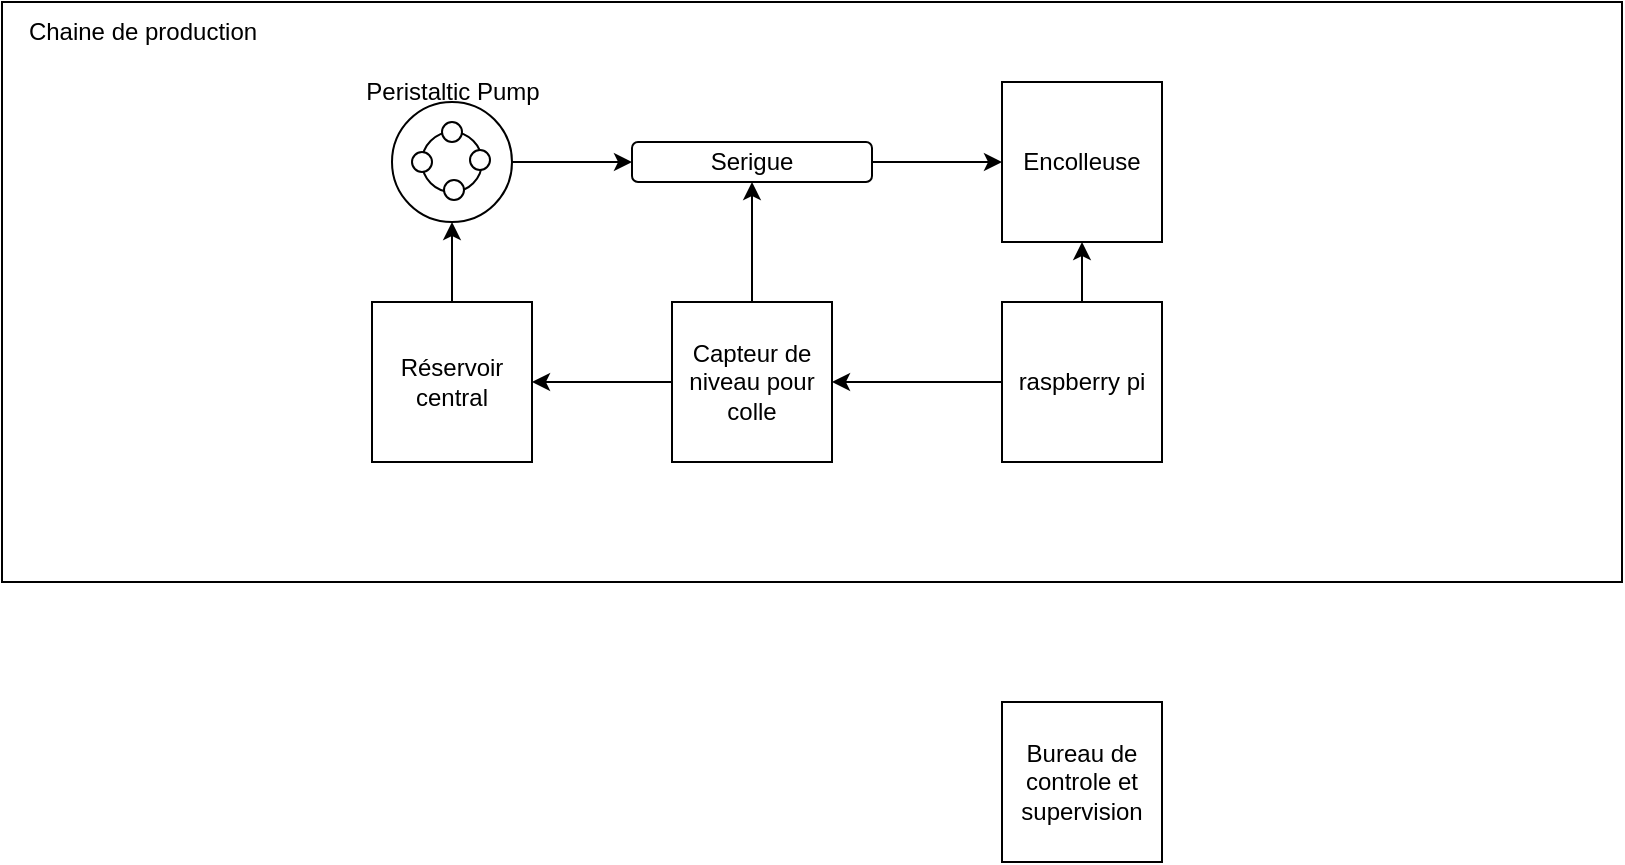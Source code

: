 <mxfile version="26.0.13">
  <diagram name="Page-1" id="dKGNPrQp20S2oc_OehTf">
    <mxGraphModel dx="1674" dy="762" grid="1" gridSize="10" guides="1" tooltips="1" connect="1" arrows="1" fold="1" page="1" pageScale="1" pageWidth="850" pageHeight="1100" math="0" shadow="0">
      <root>
        <mxCell id="0" />
        <mxCell id="1" parent="0" />
        <mxCell id="VFK6MuSM5W3HrAx0-VE9-5" value="" style="group" vertex="1" connectable="0" parent="1">
          <mxGeometry x="20" y="440" width="810" height="290" as="geometry" />
        </mxCell>
        <mxCell id="VFK6MuSM5W3HrAx0-VE9-6" value="" style="group" vertex="1" connectable="0" parent="VFK6MuSM5W3HrAx0-VE9-5">
          <mxGeometry width="810" height="290" as="geometry" />
        </mxCell>
        <mxCell id="VFK6MuSM5W3HrAx0-VE9-3" value="" style="rounded=0;whiteSpace=wrap;html=1;" vertex="1" parent="VFK6MuSM5W3HrAx0-VE9-6">
          <mxGeometry width="810" height="290" as="geometry" />
        </mxCell>
        <mxCell id="VFK6MuSM5W3HrAx0-VE9-4" value="Chaine de production" style="text;html=1;align=center;verticalAlign=middle;resizable=0;points=[];autosize=1;strokeColor=none;fillColor=none;" vertex="1" parent="VFK6MuSM5W3HrAx0-VE9-6">
          <mxGeometry width="140" height="30" as="geometry" />
        </mxCell>
        <mxCell id="X8hCXNgWhETL42D7RwJg-40" style="edgeStyle=orthogonalEdgeStyle;rounded=0;orthogonalLoop=1;jettySize=auto;html=1;entryX=0.5;entryY=1;entryDx=0;entryDy=0;" parent="1" source="X8hCXNgWhETL42D7RwJg-11" target="X8hCXNgWhETL42D7RwJg-16" edge="1">
          <mxGeometry relative="1" as="geometry" />
        </mxCell>
        <mxCell id="X8hCXNgWhETL42D7RwJg-11" value="Réservoir central" style="whiteSpace=wrap;html=1;aspect=fixed;" parent="1" vertex="1">
          <mxGeometry x="205" y="590" width="80" height="80" as="geometry" />
        </mxCell>
        <mxCell id="X8hCXNgWhETL42D7RwJg-26" value="" style="group" parent="1" vertex="1" connectable="0">
          <mxGeometry x="215" y="490.0" width="60" height="60" as="geometry" />
        </mxCell>
        <mxCell id="X8hCXNgWhETL42D7RwJg-16" value="" style="ellipse;whiteSpace=wrap;html=1;aspect=fixed;" parent="X8hCXNgWhETL42D7RwJg-26" vertex="1">
          <mxGeometry width="60" height="60" as="geometry" />
        </mxCell>
        <mxCell id="X8hCXNgWhETL42D7RwJg-18" value="" style="ellipse;whiteSpace=wrap;html=1;aspect=fixed;" parent="X8hCXNgWhETL42D7RwJg-26" vertex="1">
          <mxGeometry x="15" y="15" width="30" height="30" as="geometry" />
        </mxCell>
        <mxCell id="X8hCXNgWhETL42D7RwJg-19" value="" style="ellipse;whiteSpace=wrap;html=1;aspect=fixed;" parent="X8hCXNgWhETL42D7RwJg-26" vertex="1">
          <mxGeometry x="25" y="10" width="10" height="10" as="geometry" />
        </mxCell>
        <mxCell id="X8hCXNgWhETL42D7RwJg-20" value="" style="ellipse;whiteSpace=wrap;html=1;aspect=fixed;" parent="X8hCXNgWhETL42D7RwJg-26" vertex="1">
          <mxGeometry x="10" y="25" width="10" height="10" as="geometry" />
        </mxCell>
        <mxCell id="X8hCXNgWhETL42D7RwJg-21" value="" style="ellipse;whiteSpace=wrap;html=1;aspect=fixed;" parent="X8hCXNgWhETL42D7RwJg-26" vertex="1">
          <mxGeometry x="39" y="24" width="10" height="10" as="geometry" />
        </mxCell>
        <mxCell id="X8hCXNgWhETL42D7RwJg-23" value="" style="ellipse;whiteSpace=wrap;html=1;aspect=fixed;" parent="X8hCXNgWhETL42D7RwJg-26" vertex="1">
          <mxGeometry x="26" y="39" width="10" height="10" as="geometry" />
        </mxCell>
        <mxCell id="X8hCXNgWhETL42D7RwJg-27" value="Peristaltic Pump" style="text;html=1;align=center;verticalAlign=middle;resizable=0;points=[];autosize=1;strokeColor=none;fillColor=none;" parent="1" vertex="1">
          <mxGeometry x="190" y="470" width="110" height="30" as="geometry" />
        </mxCell>
        <mxCell id="X8hCXNgWhETL42D7RwJg-28" value="Encolleuse" style="whiteSpace=wrap;html=1;aspect=fixed;" parent="1" vertex="1">
          <mxGeometry x="520" y="480" width="80" height="80" as="geometry" />
        </mxCell>
        <mxCell id="X8hCXNgWhETL42D7RwJg-39" style="edgeStyle=orthogonalEdgeStyle;rounded=0;orthogonalLoop=1;jettySize=auto;html=1;entryX=1;entryY=0.5;entryDx=0;entryDy=0;" parent="1" source="X8hCXNgWhETL42D7RwJg-34" target="X8hCXNgWhETL42D7RwJg-38" edge="1">
          <mxGeometry relative="1" as="geometry" />
        </mxCell>
        <mxCell id="X8hCXNgWhETL42D7RwJg-46" style="edgeStyle=orthogonalEdgeStyle;rounded=0;orthogonalLoop=1;jettySize=auto;html=1;entryX=0.5;entryY=1;entryDx=0;entryDy=0;" parent="1" source="X8hCXNgWhETL42D7RwJg-34" target="X8hCXNgWhETL42D7RwJg-28" edge="1">
          <mxGeometry relative="1" as="geometry" />
        </mxCell>
        <mxCell id="X8hCXNgWhETL42D7RwJg-34" value="raspberry pi" style="whiteSpace=wrap;html=1;aspect=fixed;" parent="1" vertex="1">
          <mxGeometry x="520" y="590" width="80" height="80" as="geometry" />
        </mxCell>
        <mxCell id="cMOBOkx_437ZodWoVgSr-1" style="edgeStyle=orthogonalEdgeStyle;rounded=0;orthogonalLoop=1;jettySize=auto;html=1;entryX=0.5;entryY=1;entryDx=0;entryDy=0;" parent="1" source="X8hCXNgWhETL42D7RwJg-38" target="X8hCXNgWhETL42D7RwJg-41" edge="1">
          <mxGeometry relative="1" as="geometry" />
        </mxCell>
        <mxCell id="cMOBOkx_437ZodWoVgSr-3" style="edgeStyle=orthogonalEdgeStyle;rounded=0;orthogonalLoop=1;jettySize=auto;html=1;" parent="1" source="X8hCXNgWhETL42D7RwJg-38" target="X8hCXNgWhETL42D7RwJg-11" edge="1">
          <mxGeometry relative="1" as="geometry" />
        </mxCell>
        <mxCell id="X8hCXNgWhETL42D7RwJg-38" value="Capteur de niveau pour colle" style="whiteSpace=wrap;html=1;aspect=fixed;" parent="1" vertex="1">
          <mxGeometry x="355.0" y="590" width="80" height="80" as="geometry" />
        </mxCell>
        <mxCell id="X8hCXNgWhETL42D7RwJg-43" style="edgeStyle=orthogonalEdgeStyle;rounded=0;orthogonalLoop=1;jettySize=auto;html=1;entryX=0;entryY=0.5;entryDx=0;entryDy=0;" parent="1" source="X8hCXNgWhETL42D7RwJg-41" target="X8hCXNgWhETL42D7RwJg-28" edge="1">
          <mxGeometry relative="1" as="geometry" />
        </mxCell>
        <mxCell id="X8hCXNgWhETL42D7RwJg-41" value="Serigue" style="rounded=1;whiteSpace=wrap;html=1;" parent="1" vertex="1">
          <mxGeometry x="335" y="510" width="120" height="20" as="geometry" />
        </mxCell>
        <mxCell id="X8hCXNgWhETL42D7RwJg-42" style="edgeStyle=orthogonalEdgeStyle;rounded=0;orthogonalLoop=1;jettySize=auto;html=1;entryX=0;entryY=0.5;entryDx=0;entryDy=0;" parent="1" source="X8hCXNgWhETL42D7RwJg-16" target="X8hCXNgWhETL42D7RwJg-41" edge="1">
          <mxGeometry relative="1" as="geometry" />
        </mxCell>
        <mxCell id="VFK6MuSM5W3HrAx0-VE9-2" value="Bureau de controle et supervision" style="whiteSpace=wrap;html=1;aspect=fixed;" vertex="1" parent="1">
          <mxGeometry x="520" y="790" width="80" height="80" as="geometry" />
        </mxCell>
      </root>
    </mxGraphModel>
  </diagram>
</mxfile>
